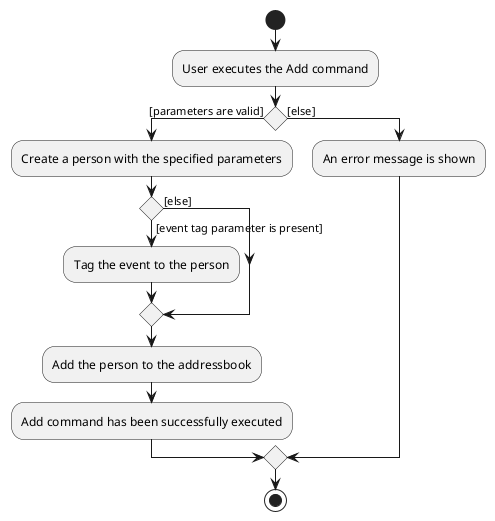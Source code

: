 @startuml
start
:User executes the Add command;

'Since the beta syntax does not support placing the condition outside the
'diamond we place it as the true branch instead.

if () then ([parameters are valid])
    :Create a person with the specified parameters;
if () then ([event tag parameter is present])
    :Tag the event to the person;
else ([else])
endif
    :Add the person to the addressbook;
    :Add command has been successfully executed;
else ([else])
    :An error message is shown;
endif
stop
@enduml
